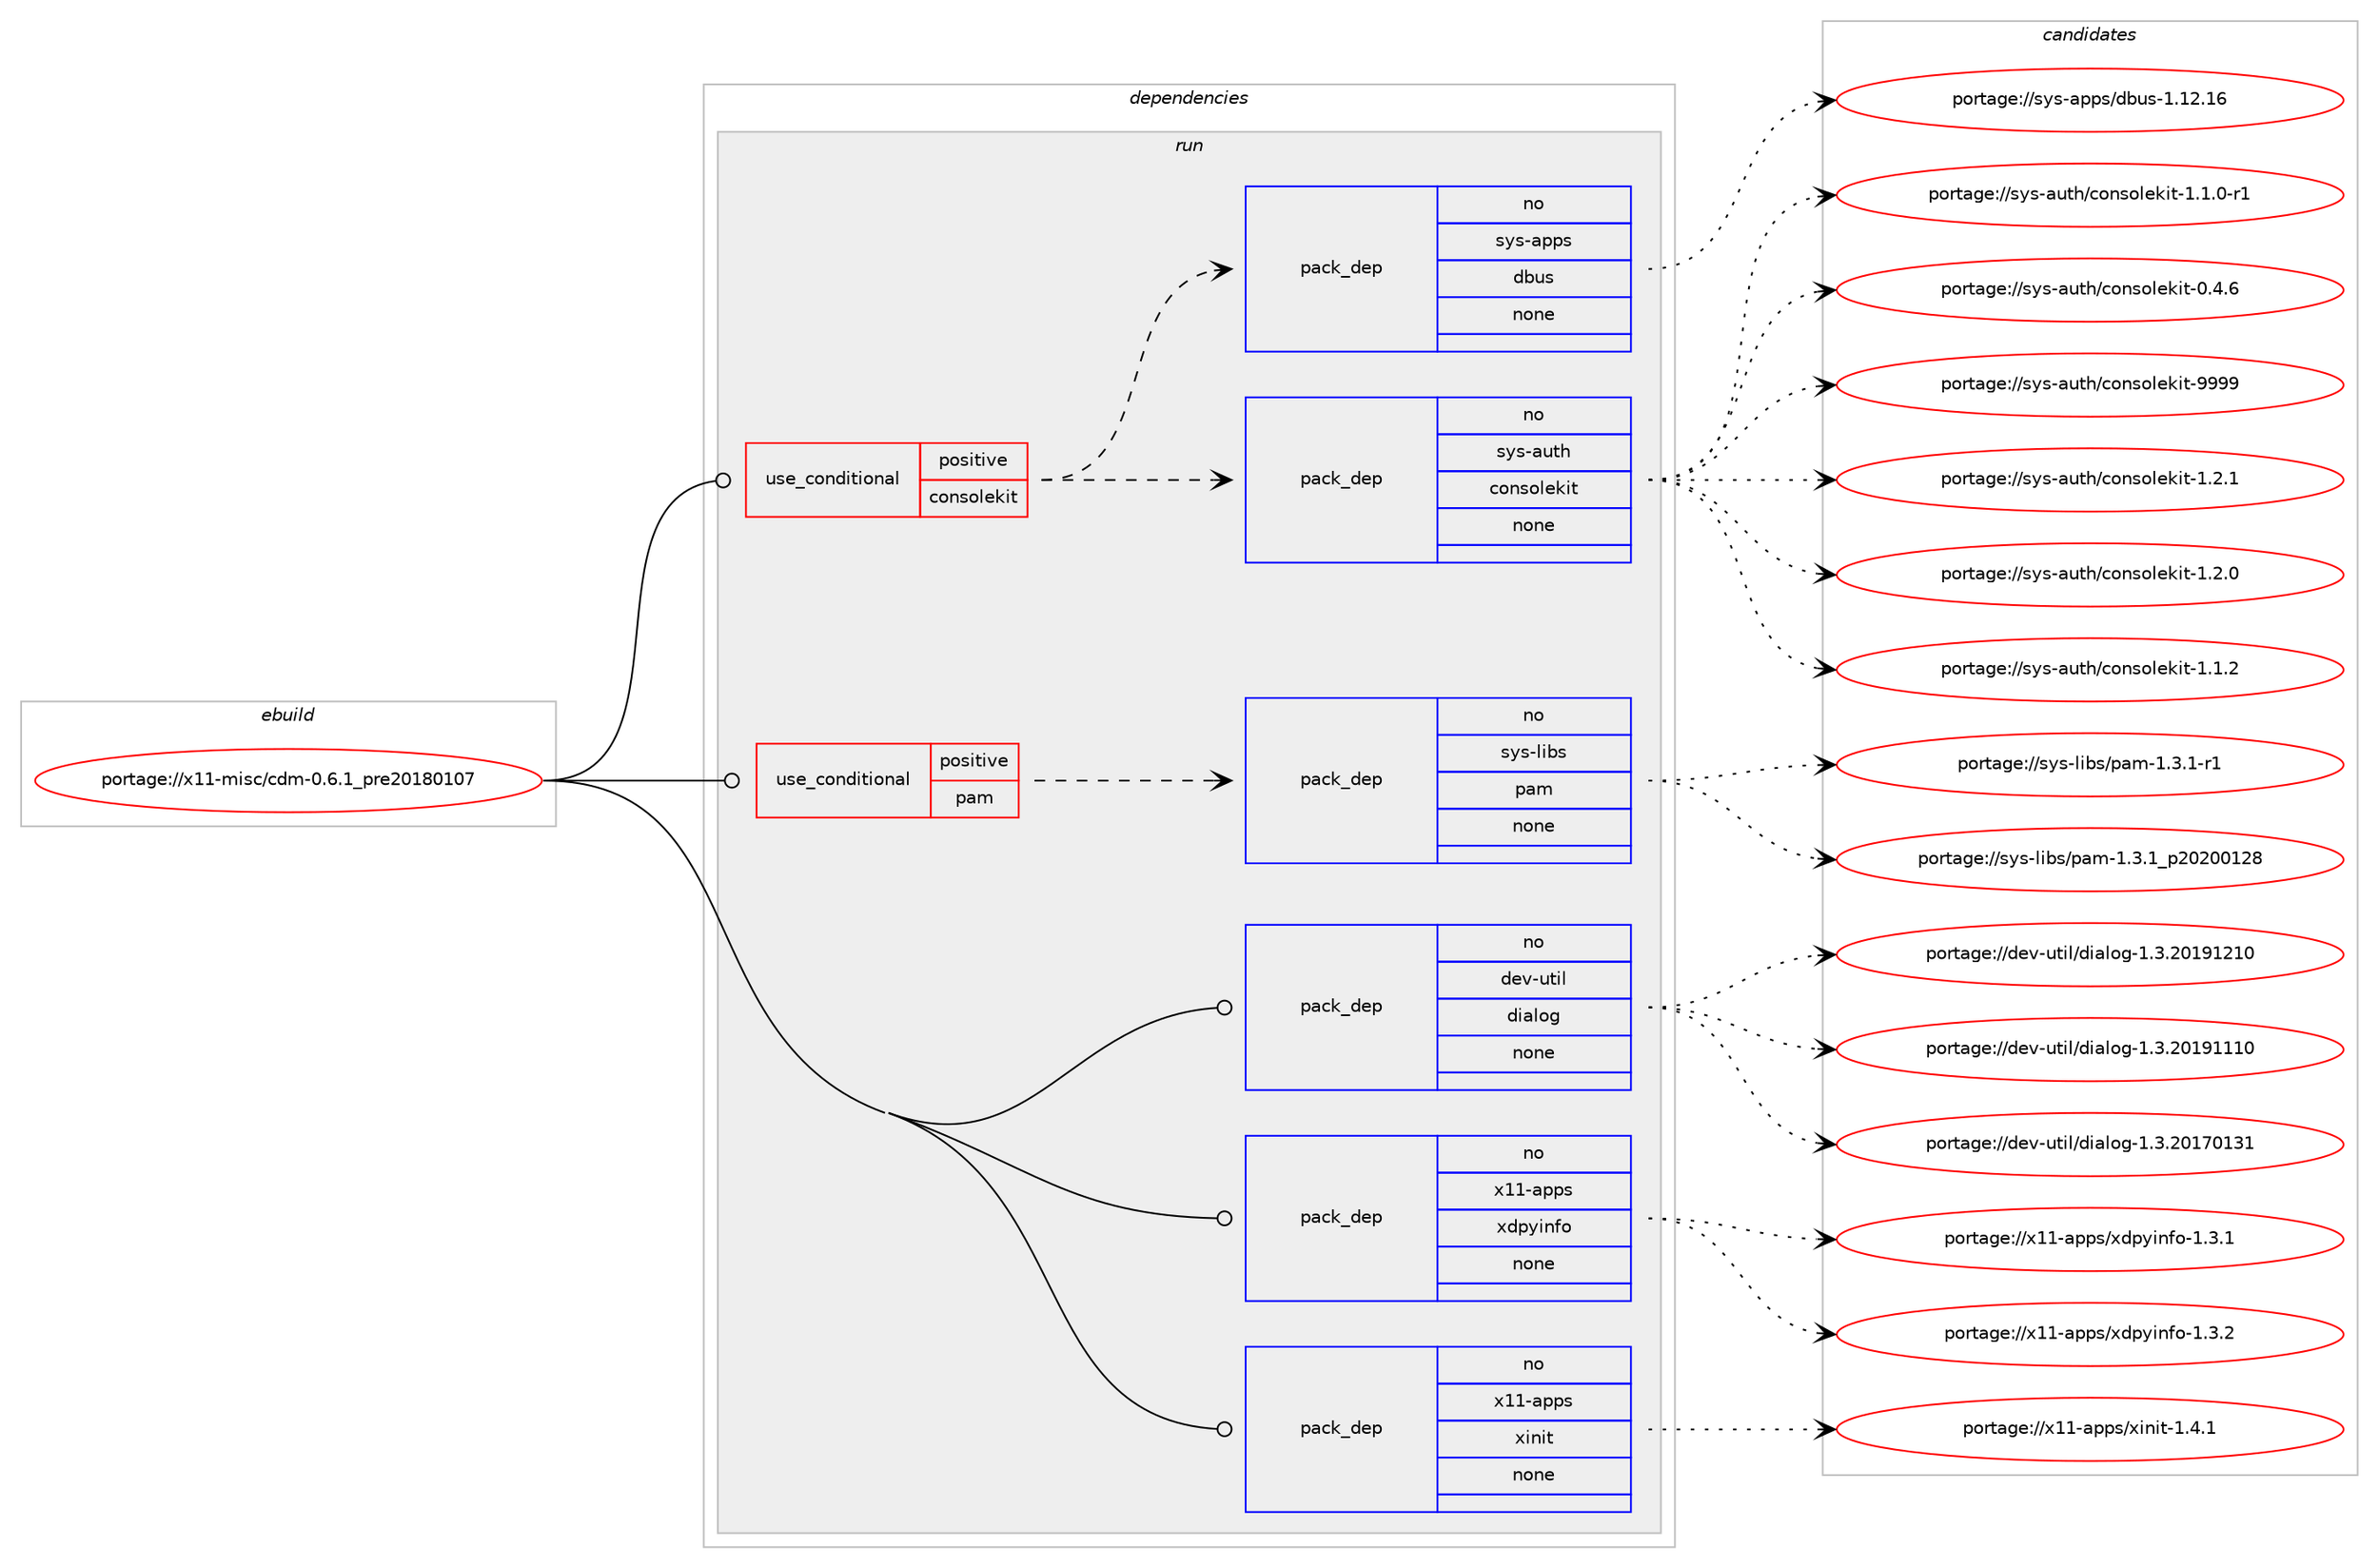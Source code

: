 digraph prolog {

# *************
# Graph options
# *************

newrank=true;
concentrate=true;
compound=true;
graph [rankdir=LR,fontname=Helvetica,fontsize=10,ranksep=1.5];#, ranksep=2.5, nodesep=0.2];
edge  [arrowhead=vee];
node  [fontname=Helvetica,fontsize=10];

# **********
# The ebuild
# **********

subgraph cluster_leftcol {
color=gray;
rank=same;
label=<<i>ebuild</i>>;
id [label="portage://x11-misc/cdm-0.6.1_pre20180107", color=red, width=4, href="../x11-misc/cdm-0.6.1_pre20180107.svg"];
}

# ****************
# The dependencies
# ****************

subgraph cluster_midcol {
color=gray;
label=<<i>dependencies</i>>;
subgraph cluster_compile {
fillcolor="#eeeeee";
style=filled;
label=<<i>compile</i>>;
}
subgraph cluster_compileandrun {
fillcolor="#eeeeee";
style=filled;
label=<<i>compile and run</i>>;
}
subgraph cluster_run {
fillcolor="#eeeeee";
style=filled;
label=<<i>run</i>>;
subgraph cond2214 {
dependency16047 [label=<<TABLE BORDER="0" CELLBORDER="1" CELLSPACING="0" CELLPADDING="4"><TR><TD ROWSPAN="3" CELLPADDING="10">use_conditional</TD></TR><TR><TD>positive</TD></TR><TR><TD>consolekit</TD></TR></TABLE>>, shape=none, color=red];
subgraph pack13568 {
dependency16048 [label=<<TABLE BORDER="0" CELLBORDER="1" CELLSPACING="0" CELLPADDING="4" WIDTH="220"><TR><TD ROWSPAN="6" CELLPADDING="30">pack_dep</TD></TR><TR><TD WIDTH="110">no</TD></TR><TR><TD>sys-auth</TD></TR><TR><TD>consolekit</TD></TR><TR><TD>none</TD></TR><TR><TD></TD></TR></TABLE>>, shape=none, color=blue];
}
dependency16047:e -> dependency16048:w [weight=20,style="dashed",arrowhead="vee"];
subgraph pack13569 {
dependency16049 [label=<<TABLE BORDER="0" CELLBORDER="1" CELLSPACING="0" CELLPADDING="4" WIDTH="220"><TR><TD ROWSPAN="6" CELLPADDING="30">pack_dep</TD></TR><TR><TD WIDTH="110">no</TD></TR><TR><TD>sys-apps</TD></TR><TR><TD>dbus</TD></TR><TR><TD>none</TD></TR><TR><TD></TD></TR></TABLE>>, shape=none, color=blue];
}
dependency16047:e -> dependency16049:w [weight=20,style="dashed",arrowhead="vee"];
}
id:e -> dependency16047:w [weight=20,style="solid",arrowhead="odot"];
subgraph cond2215 {
dependency16050 [label=<<TABLE BORDER="0" CELLBORDER="1" CELLSPACING="0" CELLPADDING="4"><TR><TD ROWSPAN="3" CELLPADDING="10">use_conditional</TD></TR><TR><TD>positive</TD></TR><TR><TD>pam</TD></TR></TABLE>>, shape=none, color=red];
subgraph pack13570 {
dependency16051 [label=<<TABLE BORDER="0" CELLBORDER="1" CELLSPACING="0" CELLPADDING="4" WIDTH="220"><TR><TD ROWSPAN="6" CELLPADDING="30">pack_dep</TD></TR><TR><TD WIDTH="110">no</TD></TR><TR><TD>sys-libs</TD></TR><TR><TD>pam</TD></TR><TR><TD>none</TD></TR><TR><TD></TD></TR></TABLE>>, shape=none, color=blue];
}
dependency16050:e -> dependency16051:w [weight=20,style="dashed",arrowhead="vee"];
}
id:e -> dependency16050:w [weight=20,style="solid",arrowhead="odot"];
subgraph pack13571 {
dependency16052 [label=<<TABLE BORDER="0" CELLBORDER="1" CELLSPACING="0" CELLPADDING="4" WIDTH="220"><TR><TD ROWSPAN="6" CELLPADDING="30">pack_dep</TD></TR><TR><TD WIDTH="110">no</TD></TR><TR><TD>dev-util</TD></TR><TR><TD>dialog</TD></TR><TR><TD>none</TD></TR><TR><TD></TD></TR></TABLE>>, shape=none, color=blue];
}
id:e -> dependency16052:w [weight=20,style="solid",arrowhead="odot"];
subgraph pack13572 {
dependency16053 [label=<<TABLE BORDER="0" CELLBORDER="1" CELLSPACING="0" CELLPADDING="4" WIDTH="220"><TR><TD ROWSPAN="6" CELLPADDING="30">pack_dep</TD></TR><TR><TD WIDTH="110">no</TD></TR><TR><TD>x11-apps</TD></TR><TR><TD>xdpyinfo</TD></TR><TR><TD>none</TD></TR><TR><TD></TD></TR></TABLE>>, shape=none, color=blue];
}
id:e -> dependency16053:w [weight=20,style="solid",arrowhead="odot"];
subgraph pack13573 {
dependency16054 [label=<<TABLE BORDER="0" CELLBORDER="1" CELLSPACING="0" CELLPADDING="4" WIDTH="220"><TR><TD ROWSPAN="6" CELLPADDING="30">pack_dep</TD></TR><TR><TD WIDTH="110">no</TD></TR><TR><TD>x11-apps</TD></TR><TR><TD>xinit</TD></TR><TR><TD>none</TD></TR><TR><TD></TD></TR></TABLE>>, shape=none, color=blue];
}
id:e -> dependency16054:w [weight=20,style="solid",arrowhead="odot"];
}
}

# **************
# The candidates
# **************

subgraph cluster_choices {
rank=same;
color=gray;
label=<<i>candidates</i>>;

subgraph choice13568 {
color=black;
nodesep=1;
choice115121115459711711610447991111101151111081011071051164557575757 [label="portage://sys-auth/consolekit-9999", color=red, width=4,href="../sys-auth/consolekit-9999.svg"];
choice11512111545971171161044799111110115111108101107105116454946504649 [label="portage://sys-auth/consolekit-1.2.1", color=red, width=4,href="../sys-auth/consolekit-1.2.1.svg"];
choice11512111545971171161044799111110115111108101107105116454946504648 [label="portage://sys-auth/consolekit-1.2.0", color=red, width=4,href="../sys-auth/consolekit-1.2.0.svg"];
choice11512111545971171161044799111110115111108101107105116454946494650 [label="portage://sys-auth/consolekit-1.1.2", color=red, width=4,href="../sys-auth/consolekit-1.1.2.svg"];
choice115121115459711711610447991111101151111081011071051164549464946484511449 [label="portage://sys-auth/consolekit-1.1.0-r1", color=red, width=4,href="../sys-auth/consolekit-1.1.0-r1.svg"];
choice11512111545971171161044799111110115111108101107105116454846524654 [label="portage://sys-auth/consolekit-0.4.6", color=red, width=4,href="../sys-auth/consolekit-0.4.6.svg"];
dependency16048:e -> choice115121115459711711610447991111101151111081011071051164557575757:w [style=dotted,weight="100"];
dependency16048:e -> choice11512111545971171161044799111110115111108101107105116454946504649:w [style=dotted,weight="100"];
dependency16048:e -> choice11512111545971171161044799111110115111108101107105116454946504648:w [style=dotted,weight="100"];
dependency16048:e -> choice11512111545971171161044799111110115111108101107105116454946494650:w [style=dotted,weight="100"];
dependency16048:e -> choice115121115459711711610447991111101151111081011071051164549464946484511449:w [style=dotted,weight="100"];
dependency16048:e -> choice11512111545971171161044799111110115111108101107105116454846524654:w [style=dotted,weight="100"];
}
subgraph choice13569 {
color=black;
nodesep=1;
choice115121115459711211211547100981171154549464950464954 [label="portage://sys-apps/dbus-1.12.16", color=red, width=4,href="../sys-apps/dbus-1.12.16.svg"];
dependency16049:e -> choice115121115459711211211547100981171154549464950464954:w [style=dotted,weight="100"];
}
subgraph choice13570 {
color=black;
nodesep=1;
choice11512111545108105981154711297109454946514649951125048504848495056 [label="portage://sys-libs/pam-1.3.1_p20200128", color=red, width=4,href="../sys-libs/pam-1.3.1_p20200128.svg"];
choice115121115451081059811547112971094549465146494511449 [label="portage://sys-libs/pam-1.3.1-r1", color=red, width=4,href="../sys-libs/pam-1.3.1-r1.svg"];
dependency16051:e -> choice11512111545108105981154711297109454946514649951125048504848495056:w [style=dotted,weight="100"];
dependency16051:e -> choice115121115451081059811547112971094549465146494511449:w [style=dotted,weight="100"];
}
subgraph choice13571 {
color=black;
nodesep=1;
choice10010111845117116105108471001059710811110345494651465048495749504948 [label="portage://dev-util/dialog-1.3.20191210", color=red, width=4,href="../dev-util/dialog-1.3.20191210.svg"];
choice10010111845117116105108471001059710811110345494651465048495749494948 [label="portage://dev-util/dialog-1.3.20191110", color=red, width=4,href="../dev-util/dialog-1.3.20191110.svg"];
choice10010111845117116105108471001059710811110345494651465048495548495149 [label="portage://dev-util/dialog-1.3.20170131", color=red, width=4,href="../dev-util/dialog-1.3.20170131.svg"];
dependency16052:e -> choice10010111845117116105108471001059710811110345494651465048495749504948:w [style=dotted,weight="100"];
dependency16052:e -> choice10010111845117116105108471001059710811110345494651465048495749494948:w [style=dotted,weight="100"];
dependency16052:e -> choice10010111845117116105108471001059710811110345494651465048495548495149:w [style=dotted,weight="100"];
}
subgraph choice13572 {
color=black;
nodesep=1;
choice1204949459711211211547120100112121105110102111454946514650 [label="portage://x11-apps/xdpyinfo-1.3.2", color=red, width=4,href="../x11-apps/xdpyinfo-1.3.2.svg"];
choice1204949459711211211547120100112121105110102111454946514649 [label="portage://x11-apps/xdpyinfo-1.3.1", color=red, width=4,href="../x11-apps/xdpyinfo-1.3.1.svg"];
dependency16053:e -> choice1204949459711211211547120100112121105110102111454946514650:w [style=dotted,weight="100"];
dependency16053:e -> choice1204949459711211211547120100112121105110102111454946514649:w [style=dotted,weight="100"];
}
subgraph choice13573 {
color=black;
nodesep=1;
choice1204949459711211211547120105110105116454946524649 [label="portage://x11-apps/xinit-1.4.1", color=red, width=4,href="../x11-apps/xinit-1.4.1.svg"];
dependency16054:e -> choice1204949459711211211547120105110105116454946524649:w [style=dotted,weight="100"];
}
}

}
